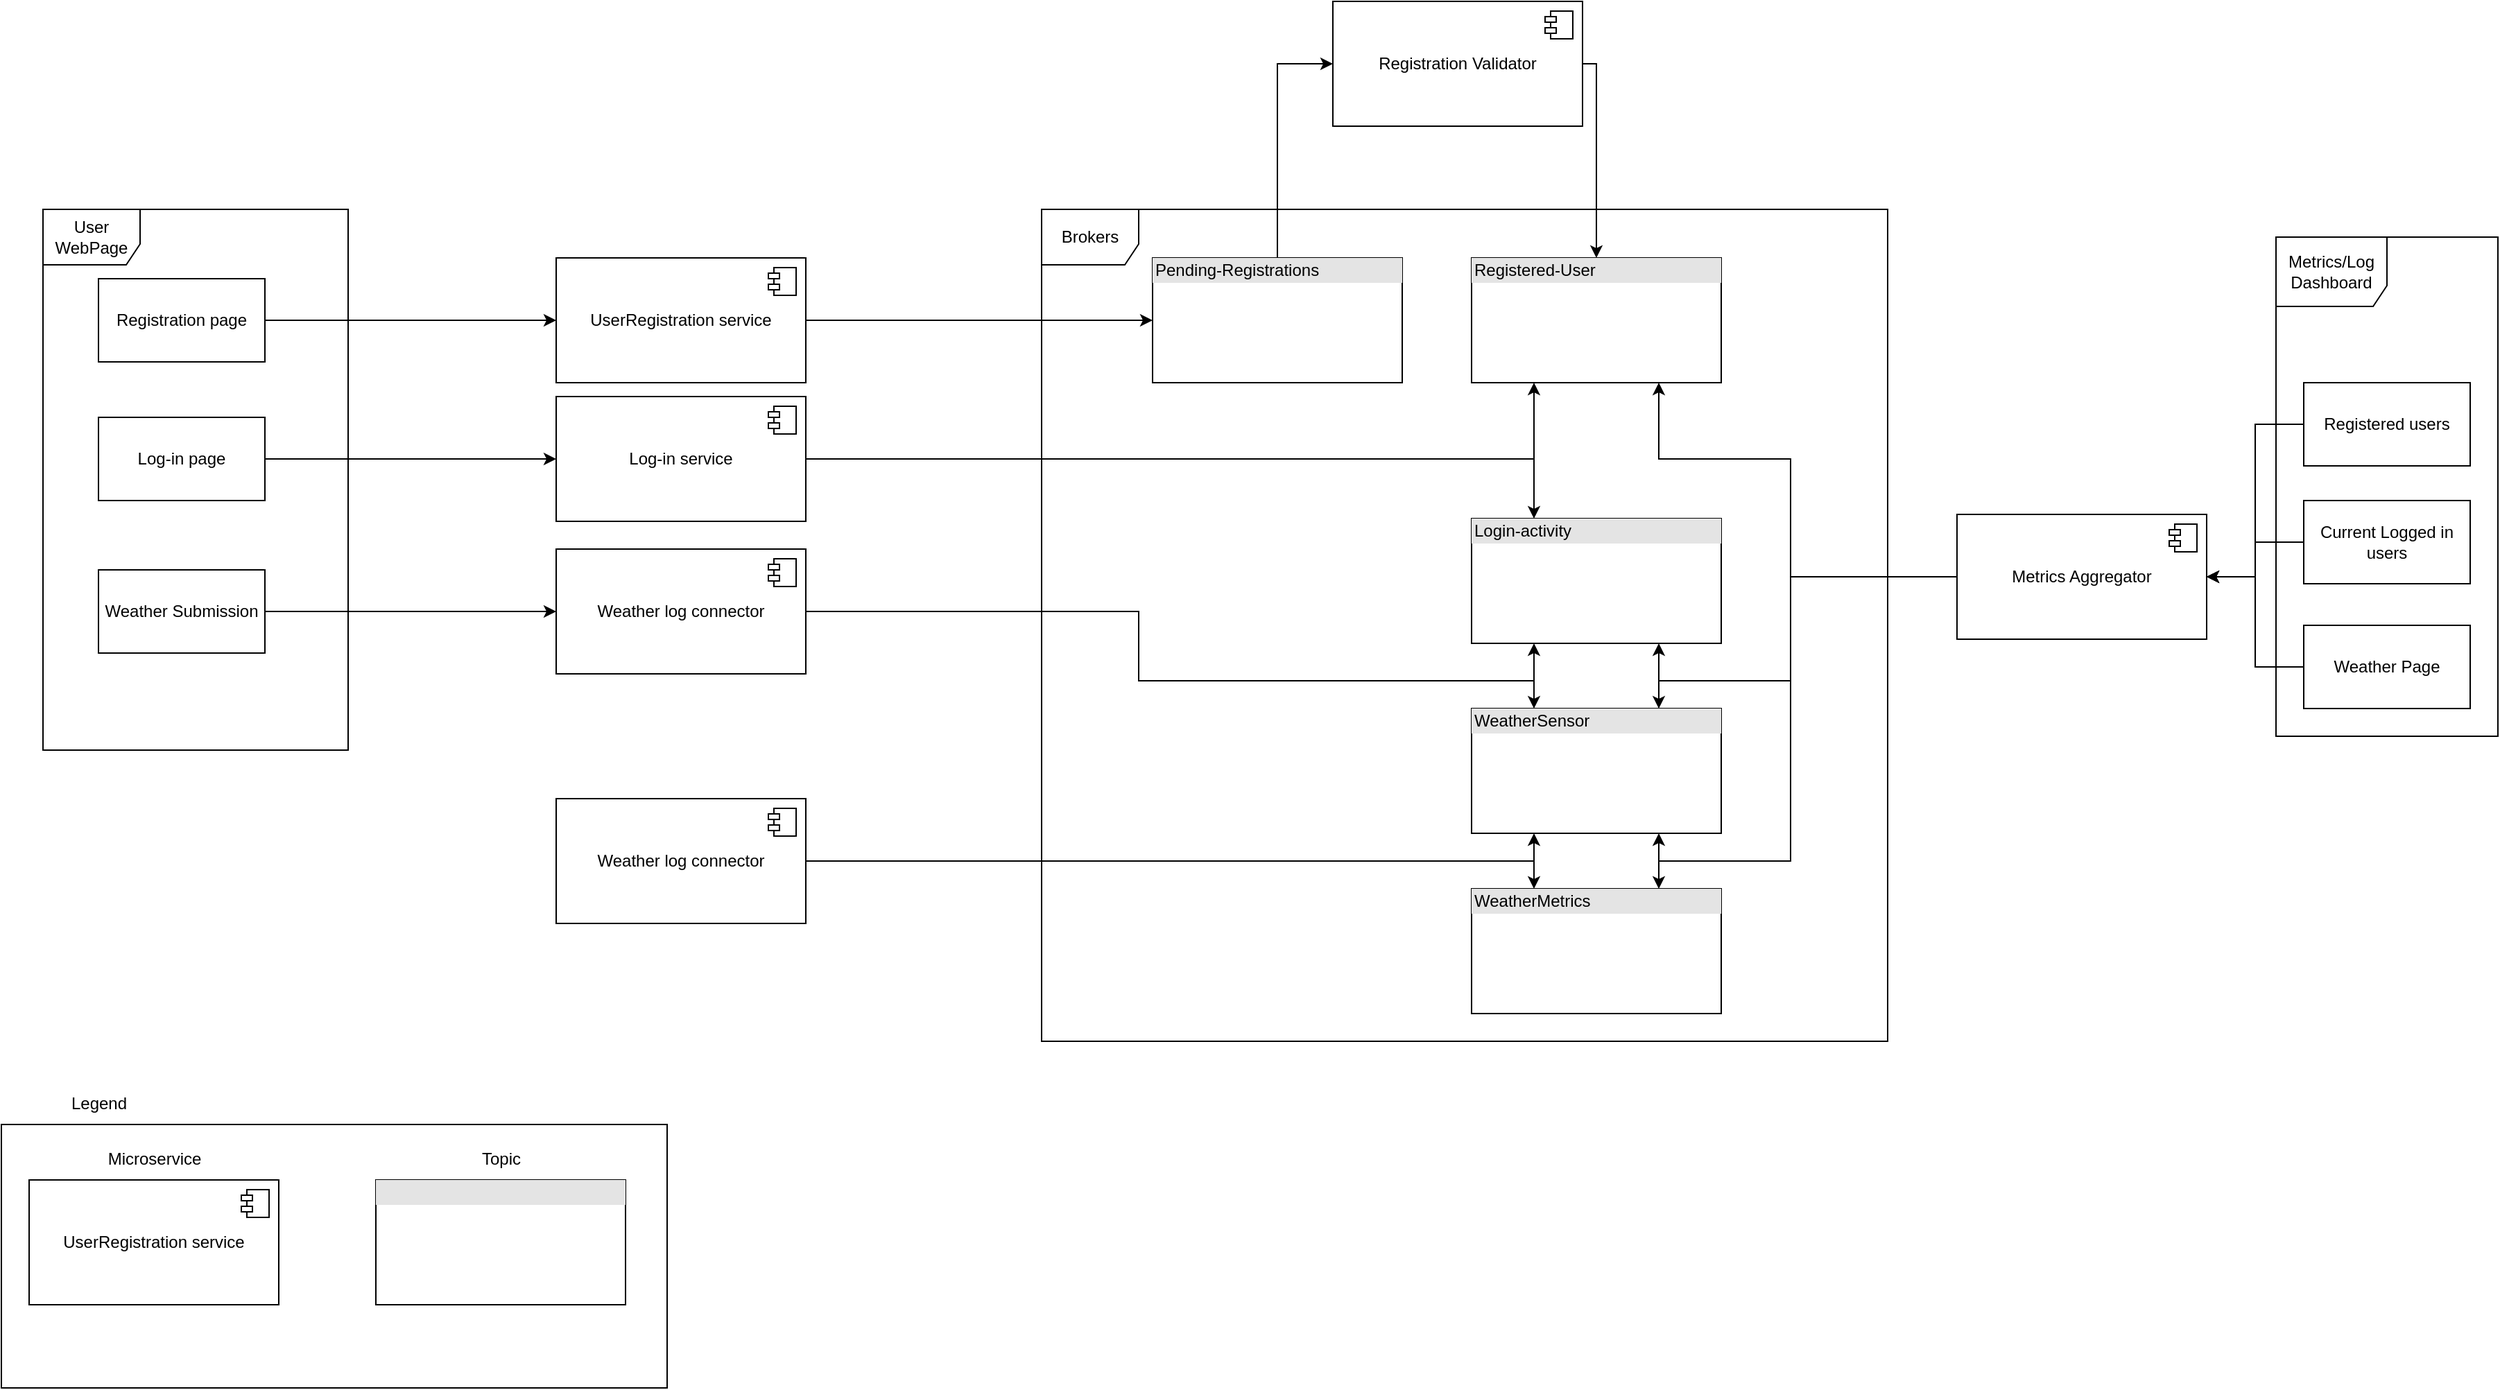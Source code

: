 <mxfile version="21.3.4" type="github" pages="2">
  <diagram name="High-level architecture" id="o5KW_gmwK14Dazc9Kt1i">
    <mxGraphModel dx="2600" dy="2068" grid="1" gridSize="10" guides="1" tooltips="1" connect="1" arrows="1" fold="1" page="1" pageScale="1" pageWidth="850" pageHeight="1100" math="0" shadow="0">
      <root>
        <mxCell id="0" />
        <mxCell id="1" parent="0" />
        <mxCell id="taIFqjmm-IjXkgndWMbO-48" value="" style="rounded=0;whiteSpace=wrap;html=1;" parent="1" vertex="1">
          <mxGeometry x="-350" y="720" width="480" height="190" as="geometry" />
        </mxCell>
        <mxCell id="taIFqjmm-IjXkgndWMbO-28" style="edgeStyle=orthogonalEdgeStyle;rounded=0;orthogonalLoop=1;jettySize=auto;html=1;entryX=0;entryY=0.5;entryDx=0;entryDy=0;" parent="1" source="taIFqjmm-IjXkgndWMbO-4" target="taIFqjmm-IjXkgndWMbO-26" edge="1">
          <mxGeometry relative="1" as="geometry" />
        </mxCell>
        <mxCell id="taIFqjmm-IjXkgndWMbO-4" value="UserRegistration service" style="html=1;dropTarget=0;whiteSpace=wrap;" parent="1" vertex="1">
          <mxGeometry x="50" y="95" width="180" height="90" as="geometry" />
        </mxCell>
        <mxCell id="taIFqjmm-IjXkgndWMbO-5" value="" style="shape=module;jettyWidth=8;jettyHeight=4;" parent="taIFqjmm-IjXkgndWMbO-4" vertex="1">
          <mxGeometry x="1" width="20" height="20" relative="1" as="geometry">
            <mxPoint x="-27" y="7" as="offset" />
          </mxGeometry>
        </mxCell>
        <mxCell id="taIFqjmm-IjXkgndWMbO-34" style="edgeStyle=orthogonalEdgeStyle;rounded=0;orthogonalLoop=1;jettySize=auto;html=1;entryX=0.25;entryY=1;entryDx=0;entryDy=0;" parent="1" source="taIFqjmm-IjXkgndWMbO-6" target="taIFqjmm-IjXkgndWMbO-27" edge="1">
          <mxGeometry relative="1" as="geometry">
            <Array as="points">
              <mxPoint x="755" y="240" />
            </Array>
          </mxGeometry>
        </mxCell>
        <mxCell id="taIFqjmm-IjXkgndWMbO-36" style="edgeStyle=orthogonalEdgeStyle;rounded=0;orthogonalLoop=1;jettySize=auto;html=1;entryX=0.25;entryY=0;entryDx=0;entryDy=0;" parent="1" source="taIFqjmm-IjXkgndWMbO-6" target="taIFqjmm-IjXkgndWMbO-35" edge="1">
          <mxGeometry relative="1" as="geometry" />
        </mxCell>
        <mxCell id="taIFqjmm-IjXkgndWMbO-6" value="Log-in service" style="html=1;dropTarget=0;whiteSpace=wrap;" parent="1" vertex="1">
          <mxGeometry x="50" y="195" width="180" height="90" as="geometry" />
        </mxCell>
        <mxCell id="taIFqjmm-IjXkgndWMbO-7" value="" style="shape=module;jettyWidth=8;jettyHeight=4;" parent="taIFqjmm-IjXkgndWMbO-6" vertex="1">
          <mxGeometry x="1" width="20" height="20" relative="1" as="geometry">
            <mxPoint x="-27" y="7" as="offset" />
          </mxGeometry>
        </mxCell>
        <mxCell id="taIFqjmm-IjXkgndWMbO-9" value="User&lt;br&gt;WebPage" style="shape=umlFrame;whiteSpace=wrap;html=1;pointerEvents=0;width=70;height=40;" parent="1" vertex="1">
          <mxGeometry x="-320" y="60" width="220" height="390" as="geometry" />
        </mxCell>
        <mxCell id="taIFqjmm-IjXkgndWMbO-18" style="edgeStyle=orthogonalEdgeStyle;rounded=0;orthogonalLoop=1;jettySize=auto;html=1;" parent="1" source="taIFqjmm-IjXkgndWMbO-10" target="taIFqjmm-IjXkgndWMbO-4" edge="1">
          <mxGeometry relative="1" as="geometry" />
        </mxCell>
        <mxCell id="taIFqjmm-IjXkgndWMbO-10" value="Registration page" style="rounded=0;whiteSpace=wrap;html=1;" parent="1" vertex="1">
          <mxGeometry x="-280" y="110" width="120" height="60" as="geometry" />
        </mxCell>
        <mxCell id="taIFqjmm-IjXkgndWMbO-11" value="Metrics/Log&lt;br&gt;Dashboard" style="shape=umlFrame;whiteSpace=wrap;html=1;pointerEvents=0;width=80;height=50;" parent="1" vertex="1">
          <mxGeometry x="1290" y="80" width="160" height="360" as="geometry" />
        </mxCell>
        <mxCell id="taIFqjmm-IjXkgndWMbO-17" style="edgeStyle=orthogonalEdgeStyle;rounded=0;orthogonalLoop=1;jettySize=auto;html=1;entryX=0;entryY=0.5;entryDx=0;entryDy=0;" parent="1" source="taIFqjmm-IjXkgndWMbO-12" target="taIFqjmm-IjXkgndWMbO-6" edge="1">
          <mxGeometry relative="1" as="geometry" />
        </mxCell>
        <mxCell id="taIFqjmm-IjXkgndWMbO-12" value="Log-in page" style="rounded=0;whiteSpace=wrap;html=1;" parent="1" vertex="1">
          <mxGeometry x="-280" y="210" width="120" height="60" as="geometry" />
        </mxCell>
        <mxCell id="taIFqjmm-IjXkgndWMbO-16" style="edgeStyle=orthogonalEdgeStyle;rounded=0;orthogonalLoop=1;jettySize=auto;html=1;" parent="1" source="taIFqjmm-IjXkgndWMbO-13" target="taIFqjmm-IjXkgndWMbO-14" edge="1">
          <mxGeometry relative="1" as="geometry" />
        </mxCell>
        <mxCell id="taIFqjmm-IjXkgndWMbO-13" value="Weather Submission" style="rounded=0;whiteSpace=wrap;html=1;" parent="1" vertex="1">
          <mxGeometry x="-280" y="320" width="120" height="60" as="geometry" />
        </mxCell>
        <mxCell id="taIFqjmm-IjXkgndWMbO-38" style="edgeStyle=orthogonalEdgeStyle;rounded=0;orthogonalLoop=1;jettySize=auto;html=1;entryX=0.25;entryY=1;entryDx=0;entryDy=0;" parent="1" source="taIFqjmm-IjXkgndWMbO-14" target="taIFqjmm-IjXkgndWMbO-35" edge="1">
          <mxGeometry relative="1" as="geometry">
            <Array as="points">
              <mxPoint x="470" y="350" />
              <mxPoint x="470" y="400" />
              <mxPoint x="755" y="400" />
            </Array>
          </mxGeometry>
        </mxCell>
        <mxCell id="taIFqjmm-IjXkgndWMbO-39" style="edgeStyle=orthogonalEdgeStyle;rounded=0;orthogonalLoop=1;jettySize=auto;html=1;entryX=0.25;entryY=0;entryDx=0;entryDy=0;" parent="1" source="taIFqjmm-IjXkgndWMbO-14" target="taIFqjmm-IjXkgndWMbO-37" edge="1">
          <mxGeometry relative="1" as="geometry">
            <Array as="points">
              <mxPoint x="470" y="350" />
              <mxPoint x="470" y="400" />
              <mxPoint x="755" y="400" />
            </Array>
          </mxGeometry>
        </mxCell>
        <mxCell id="taIFqjmm-IjXkgndWMbO-14" value="Weather log connector" style="html=1;dropTarget=0;whiteSpace=wrap;" parent="1" vertex="1">
          <mxGeometry x="50" y="305" width="180" height="90" as="geometry" />
        </mxCell>
        <mxCell id="taIFqjmm-IjXkgndWMbO-15" value="" style="shape=module;jettyWidth=8;jettyHeight=4;" parent="taIFqjmm-IjXkgndWMbO-14" vertex="1">
          <mxGeometry x="1" width="20" height="20" relative="1" as="geometry">
            <mxPoint x="-27" y="7" as="offset" />
          </mxGeometry>
        </mxCell>
        <mxCell id="taIFqjmm-IjXkgndWMbO-19" value="&lt;div style=&quot;box-sizing:border-box;width:100%;background:#e4e4e4;padding:2px;&quot;&gt;&lt;br&gt;&lt;/div&gt;" style="verticalAlign=top;align=left;overflow=fill;html=1;whiteSpace=wrap;" parent="1" vertex="1">
          <mxGeometry x="-80" y="760" width="180" height="90" as="geometry" />
        </mxCell>
        <mxCell id="taIFqjmm-IjXkgndWMbO-20" value="UserRegistration service" style="html=1;dropTarget=0;whiteSpace=wrap;" parent="1" vertex="1">
          <mxGeometry x="-330" y="760" width="180" height="90" as="geometry" />
        </mxCell>
        <mxCell id="taIFqjmm-IjXkgndWMbO-21" value="" style="shape=module;jettyWidth=8;jettyHeight=4;" parent="taIFqjmm-IjXkgndWMbO-20" vertex="1">
          <mxGeometry x="1" width="20" height="20" relative="1" as="geometry">
            <mxPoint x="-27" y="7" as="offset" />
          </mxGeometry>
        </mxCell>
        <mxCell id="taIFqjmm-IjXkgndWMbO-22" value="Topic" style="text;html=1;align=center;verticalAlign=middle;resizable=0;points=[];autosize=1;strokeColor=none;fillColor=none;" parent="1" vertex="1">
          <mxGeometry x="-15" y="730" width="50" height="30" as="geometry" />
        </mxCell>
        <mxCell id="taIFqjmm-IjXkgndWMbO-23" value="Microservice" style="text;html=1;align=center;verticalAlign=middle;resizable=0;points=[];autosize=1;strokeColor=none;fillColor=none;" parent="1" vertex="1">
          <mxGeometry x="-285" y="730" width="90" height="30" as="geometry" />
        </mxCell>
        <mxCell id="taIFqjmm-IjXkgndWMbO-25" value="Brokers" style="shape=umlFrame;whiteSpace=wrap;html=1;pointerEvents=0;width=70;height=40;" parent="1" vertex="1">
          <mxGeometry x="400" y="60" width="610" height="600" as="geometry" />
        </mxCell>
        <mxCell id="taIFqjmm-IjXkgndWMbO-31" style="edgeStyle=orthogonalEdgeStyle;rounded=0;orthogonalLoop=1;jettySize=auto;html=1;entryX=0;entryY=0.5;entryDx=0;entryDy=0;" parent="1" source="taIFqjmm-IjXkgndWMbO-26" target="taIFqjmm-IjXkgndWMbO-29" edge="1">
          <mxGeometry relative="1" as="geometry" />
        </mxCell>
        <mxCell id="taIFqjmm-IjXkgndWMbO-26" value="&lt;div style=&quot;box-sizing:border-box;width:100%;background:#e4e4e4;padding:2px;&quot;&gt;Pending-Registrations&lt;/div&gt;" style="verticalAlign=top;align=left;overflow=fill;html=1;whiteSpace=wrap;" parent="1" vertex="1">
          <mxGeometry x="480" y="95" width="180" height="90" as="geometry" />
        </mxCell>
        <mxCell id="taIFqjmm-IjXkgndWMbO-27" value="&lt;div style=&quot;box-sizing:border-box;width:100%;background:#e4e4e4;padding:2px;&quot;&gt;Registered-User&lt;/div&gt;" style="verticalAlign=top;align=left;overflow=fill;html=1;whiteSpace=wrap;" parent="1" vertex="1">
          <mxGeometry x="710" y="95" width="180" height="90" as="geometry" />
        </mxCell>
        <mxCell id="taIFqjmm-IjXkgndWMbO-32" style="edgeStyle=orthogonalEdgeStyle;rounded=0;orthogonalLoop=1;jettySize=auto;html=1;" parent="1" source="taIFqjmm-IjXkgndWMbO-29" target="taIFqjmm-IjXkgndWMbO-27" edge="1">
          <mxGeometry relative="1" as="geometry">
            <Array as="points">
              <mxPoint x="800" y="-45" />
            </Array>
          </mxGeometry>
        </mxCell>
        <mxCell id="taIFqjmm-IjXkgndWMbO-29" value="Registration Validator" style="html=1;dropTarget=0;whiteSpace=wrap;" parent="1" vertex="1">
          <mxGeometry x="610" y="-90" width="180" height="90" as="geometry" />
        </mxCell>
        <mxCell id="taIFqjmm-IjXkgndWMbO-30" value="" style="shape=module;jettyWidth=8;jettyHeight=4;" parent="taIFqjmm-IjXkgndWMbO-29" vertex="1">
          <mxGeometry x="1" width="20" height="20" relative="1" as="geometry">
            <mxPoint x="-27" y="7" as="offset" />
          </mxGeometry>
        </mxCell>
        <mxCell id="taIFqjmm-IjXkgndWMbO-35" value="&lt;div style=&quot;box-sizing:border-box;width:100%;background:#e4e4e4;padding:2px;&quot;&gt;Login-activity&lt;/div&gt;" style="verticalAlign=top;align=left;overflow=fill;html=1;whiteSpace=wrap;" parent="1" vertex="1">
          <mxGeometry x="710" y="283" width="180" height="90" as="geometry" />
        </mxCell>
        <mxCell id="taIFqjmm-IjXkgndWMbO-37" value="&lt;div style=&quot;box-sizing:border-box;width:100%;background:#e4e4e4;padding:2px;&quot;&gt;WeatherSensor&lt;/div&gt;" style="verticalAlign=top;align=left;overflow=fill;html=1;whiteSpace=wrap;" parent="1" vertex="1">
          <mxGeometry x="710" y="420" width="180" height="90" as="geometry" />
        </mxCell>
        <mxCell id="taIFqjmm-IjXkgndWMbO-42" style="edgeStyle=orthogonalEdgeStyle;rounded=0;orthogonalLoop=1;jettySize=auto;html=1;entryX=0.75;entryY=0;entryDx=0;entryDy=0;" parent="1" source="taIFqjmm-IjXkgndWMbO-40" target="taIFqjmm-IjXkgndWMbO-37" edge="1">
          <mxGeometry relative="1" as="geometry">
            <Array as="points">
              <mxPoint x="940" y="325" />
              <mxPoint x="940" y="400" />
              <mxPoint x="845" y="400" />
            </Array>
          </mxGeometry>
        </mxCell>
        <mxCell id="taIFqjmm-IjXkgndWMbO-43" style="edgeStyle=orthogonalEdgeStyle;rounded=0;orthogonalLoop=1;jettySize=auto;html=1;entryX=0.75;entryY=1;entryDx=0;entryDy=0;" parent="1" source="taIFqjmm-IjXkgndWMbO-40" target="taIFqjmm-IjXkgndWMbO-35" edge="1">
          <mxGeometry relative="1" as="geometry">
            <Array as="points">
              <mxPoint x="940" y="325" />
              <mxPoint x="940" y="400" />
              <mxPoint x="845" y="400" />
            </Array>
          </mxGeometry>
        </mxCell>
        <mxCell id="taIFqjmm-IjXkgndWMbO-44" style="edgeStyle=orthogonalEdgeStyle;rounded=0;orthogonalLoop=1;jettySize=auto;html=1;entryX=0.75;entryY=1;entryDx=0;entryDy=0;" parent="1" source="taIFqjmm-IjXkgndWMbO-40" target="taIFqjmm-IjXkgndWMbO-27" edge="1">
          <mxGeometry relative="1" as="geometry">
            <Array as="points">
              <mxPoint x="940" y="325" />
              <mxPoint x="940" y="240" />
              <mxPoint x="845" y="240" />
            </Array>
          </mxGeometry>
        </mxCell>
        <mxCell id="h68zcc7ItVI-fthzScfV-8" style="edgeStyle=orthogonalEdgeStyle;rounded=0;orthogonalLoop=1;jettySize=auto;html=1;entryX=0.75;entryY=0;entryDx=0;entryDy=0;" edge="1" parent="1" source="taIFqjmm-IjXkgndWMbO-40" target="h68zcc7ItVI-fthzScfV-3">
          <mxGeometry relative="1" as="geometry">
            <Array as="points">
              <mxPoint x="940" y="325" />
              <mxPoint x="940" y="530" />
              <mxPoint x="845" y="530" />
            </Array>
          </mxGeometry>
        </mxCell>
        <mxCell id="h68zcc7ItVI-fthzScfV-9" style="edgeStyle=orthogonalEdgeStyle;rounded=0;orthogonalLoop=1;jettySize=auto;html=1;entryX=0.75;entryY=1;entryDx=0;entryDy=0;" edge="1" parent="1" source="taIFqjmm-IjXkgndWMbO-40" target="taIFqjmm-IjXkgndWMbO-37">
          <mxGeometry relative="1" as="geometry">
            <Array as="points">
              <mxPoint x="940" y="325" />
              <mxPoint x="940" y="530" />
              <mxPoint x="845" y="530" />
            </Array>
          </mxGeometry>
        </mxCell>
        <mxCell id="taIFqjmm-IjXkgndWMbO-40" value="Metrics Aggregator" style="html=1;dropTarget=0;whiteSpace=wrap;" parent="1" vertex="1">
          <mxGeometry x="1060" y="280" width="180" height="90" as="geometry" />
        </mxCell>
        <mxCell id="taIFqjmm-IjXkgndWMbO-41" value="" style="shape=module;jettyWidth=8;jettyHeight=4;" parent="taIFqjmm-IjXkgndWMbO-40" vertex="1">
          <mxGeometry x="1" width="20" height="20" relative="1" as="geometry">
            <mxPoint x="-27" y="7" as="offset" />
          </mxGeometry>
        </mxCell>
        <mxCell id="taIFqjmm-IjXkgndWMbO-53" style="edgeStyle=orthogonalEdgeStyle;rounded=0;orthogonalLoop=1;jettySize=auto;html=1;entryX=1;entryY=0.5;entryDx=0;entryDy=0;" parent="1" source="taIFqjmm-IjXkgndWMbO-45" target="taIFqjmm-IjXkgndWMbO-40" edge="1">
          <mxGeometry relative="1" as="geometry" />
        </mxCell>
        <mxCell id="taIFqjmm-IjXkgndWMbO-45" value="Weather Page" style="rounded=0;whiteSpace=wrap;html=1;" parent="1" vertex="1">
          <mxGeometry x="1310" y="360" width="120" height="60" as="geometry" />
        </mxCell>
        <mxCell id="taIFqjmm-IjXkgndWMbO-52" style="edgeStyle=orthogonalEdgeStyle;rounded=0;orthogonalLoop=1;jettySize=auto;html=1;entryX=1;entryY=0.5;entryDx=0;entryDy=0;" parent="1" source="taIFqjmm-IjXkgndWMbO-46" target="taIFqjmm-IjXkgndWMbO-40" edge="1">
          <mxGeometry relative="1" as="geometry" />
        </mxCell>
        <mxCell id="taIFqjmm-IjXkgndWMbO-46" value="Current Logged in users" style="rounded=0;whiteSpace=wrap;html=1;" parent="1" vertex="1">
          <mxGeometry x="1310" y="270" width="120" height="60" as="geometry" />
        </mxCell>
        <mxCell id="taIFqjmm-IjXkgndWMbO-51" style="edgeStyle=orthogonalEdgeStyle;rounded=0;orthogonalLoop=1;jettySize=auto;html=1;entryX=1;entryY=0.5;entryDx=0;entryDy=0;" parent="1" source="taIFqjmm-IjXkgndWMbO-47" target="taIFqjmm-IjXkgndWMbO-40" edge="1">
          <mxGeometry relative="1" as="geometry" />
        </mxCell>
        <mxCell id="taIFqjmm-IjXkgndWMbO-47" value="Registered users" style="rounded=0;whiteSpace=wrap;html=1;" parent="1" vertex="1">
          <mxGeometry x="1310" y="185" width="120" height="60" as="geometry" />
        </mxCell>
        <mxCell id="taIFqjmm-IjXkgndWMbO-49" value="Legend" style="text;html=1;align=center;verticalAlign=middle;resizable=0;points=[];autosize=1;strokeColor=none;fillColor=none;" parent="1" vertex="1">
          <mxGeometry x="-310" y="690" width="60" height="30" as="geometry" />
        </mxCell>
        <mxCell id="h68zcc7ItVI-fthzScfV-6" style="edgeStyle=orthogonalEdgeStyle;rounded=0;orthogonalLoop=1;jettySize=auto;html=1;entryX=0.25;entryY=0;entryDx=0;entryDy=0;" edge="1" parent="1" source="h68zcc7ItVI-fthzScfV-1" target="h68zcc7ItVI-fthzScfV-3">
          <mxGeometry relative="1" as="geometry" />
        </mxCell>
        <mxCell id="h68zcc7ItVI-fthzScfV-7" style="edgeStyle=orthogonalEdgeStyle;rounded=0;orthogonalLoop=1;jettySize=auto;html=1;entryX=0.25;entryY=1;entryDx=0;entryDy=0;" edge="1" parent="1" source="h68zcc7ItVI-fthzScfV-1" target="taIFqjmm-IjXkgndWMbO-37">
          <mxGeometry relative="1" as="geometry" />
        </mxCell>
        <mxCell id="h68zcc7ItVI-fthzScfV-1" value="Weather log connector" style="html=1;dropTarget=0;whiteSpace=wrap;" vertex="1" parent="1">
          <mxGeometry x="50" y="485" width="180" height="90" as="geometry" />
        </mxCell>
        <mxCell id="h68zcc7ItVI-fthzScfV-2" value="" style="shape=module;jettyWidth=8;jettyHeight=4;" vertex="1" parent="h68zcc7ItVI-fthzScfV-1">
          <mxGeometry x="1" width="20" height="20" relative="1" as="geometry">
            <mxPoint x="-27" y="7" as="offset" />
          </mxGeometry>
        </mxCell>
        <mxCell id="h68zcc7ItVI-fthzScfV-3" value="&lt;div style=&quot;box-sizing:border-box;width:100%;background:#e4e4e4;padding:2px;&quot;&gt;WeatherMetrics&lt;/div&gt;" style="verticalAlign=top;align=left;overflow=fill;html=1;whiteSpace=wrap;" vertex="1" parent="1">
          <mxGeometry x="710" y="550" width="180" height="90" as="geometry" />
        </mxCell>
      </root>
    </mxGraphModel>
  </diagram>
  <diagram id="XZglzn3C_e6sfXfPkdVR" name="Schema registry">
    <mxGraphModel dx="1050" dy="581" grid="1" gridSize="10" guides="1" tooltips="1" connect="1" arrows="1" fold="1" page="1" pageScale="1" pageWidth="827" pageHeight="1169" math="0" shadow="0">
      <root>
        <mxCell id="0" />
        <mxCell id="1" parent="0" />
        <mxCell id="O3PIclI0MFzvjOjpQG2B-1" value="&lt;div style=&quot;box-sizing:border-box;width:100%;background:#e4e4e4;padding:2px;&quot;&gt;PendingUsers&lt;/div&gt;&lt;table style=&quot;width:100%;font-size:1em;&quot; cellpadding=&quot;2&quot; cellspacing=&quot;0&quot;&gt;&lt;tbody&gt;&lt;tr&gt;&lt;td&gt;Key&lt;/td&gt;&lt;td&gt;UserID&lt;/td&gt;&lt;/tr&gt;&lt;tr&gt;&lt;td&gt;Value&lt;/td&gt;&lt;td&gt;UserName&lt;/td&gt;&lt;/tr&gt;&lt;tr&gt;&lt;td&gt;&lt;/td&gt;&lt;td&gt;Email&lt;br&gt;Password&lt;br&gt;Location&lt;/td&gt;&lt;/tr&gt;&lt;/tbody&gt;&lt;/table&gt;" style="verticalAlign=top;align=left;overflow=fill;html=1;whiteSpace=wrap;" vertex="1" parent="1">
          <mxGeometry x="130" y="220" width="180" height="100" as="geometry" />
        </mxCell>
        <mxCell id="u3JPMyTfwZX3EBWZW2k6-1" value="&lt;div style=&quot;box-sizing:border-box;width:100%;background:#e4e4e4;padding:2px;&quot;&gt;Users&lt;/div&gt;&lt;table style=&quot;width:100%;font-size:1em;&quot; cellpadding=&quot;2&quot; cellspacing=&quot;0&quot;&gt;&lt;tbody&gt;&lt;tr&gt;&lt;td&gt;Key&lt;/td&gt;&lt;td&gt;UserID&lt;/td&gt;&lt;/tr&gt;&lt;tr&gt;&lt;td&gt;Value&lt;/td&gt;&lt;td&gt;UserName&lt;/td&gt;&lt;/tr&gt;&lt;tr&gt;&lt;td&gt;&lt;/td&gt;&lt;td&gt;Email&lt;br&gt;Password&lt;br&gt;Location&lt;/td&gt;&lt;/tr&gt;&lt;/tbody&gt;&lt;/table&gt;" style="verticalAlign=top;align=left;overflow=fill;html=1;whiteSpace=wrap;" vertex="1" parent="1">
          <mxGeometry x="400" y="220" width="180" height="100" as="geometry" />
        </mxCell>
      </root>
    </mxGraphModel>
  </diagram>
</mxfile>
